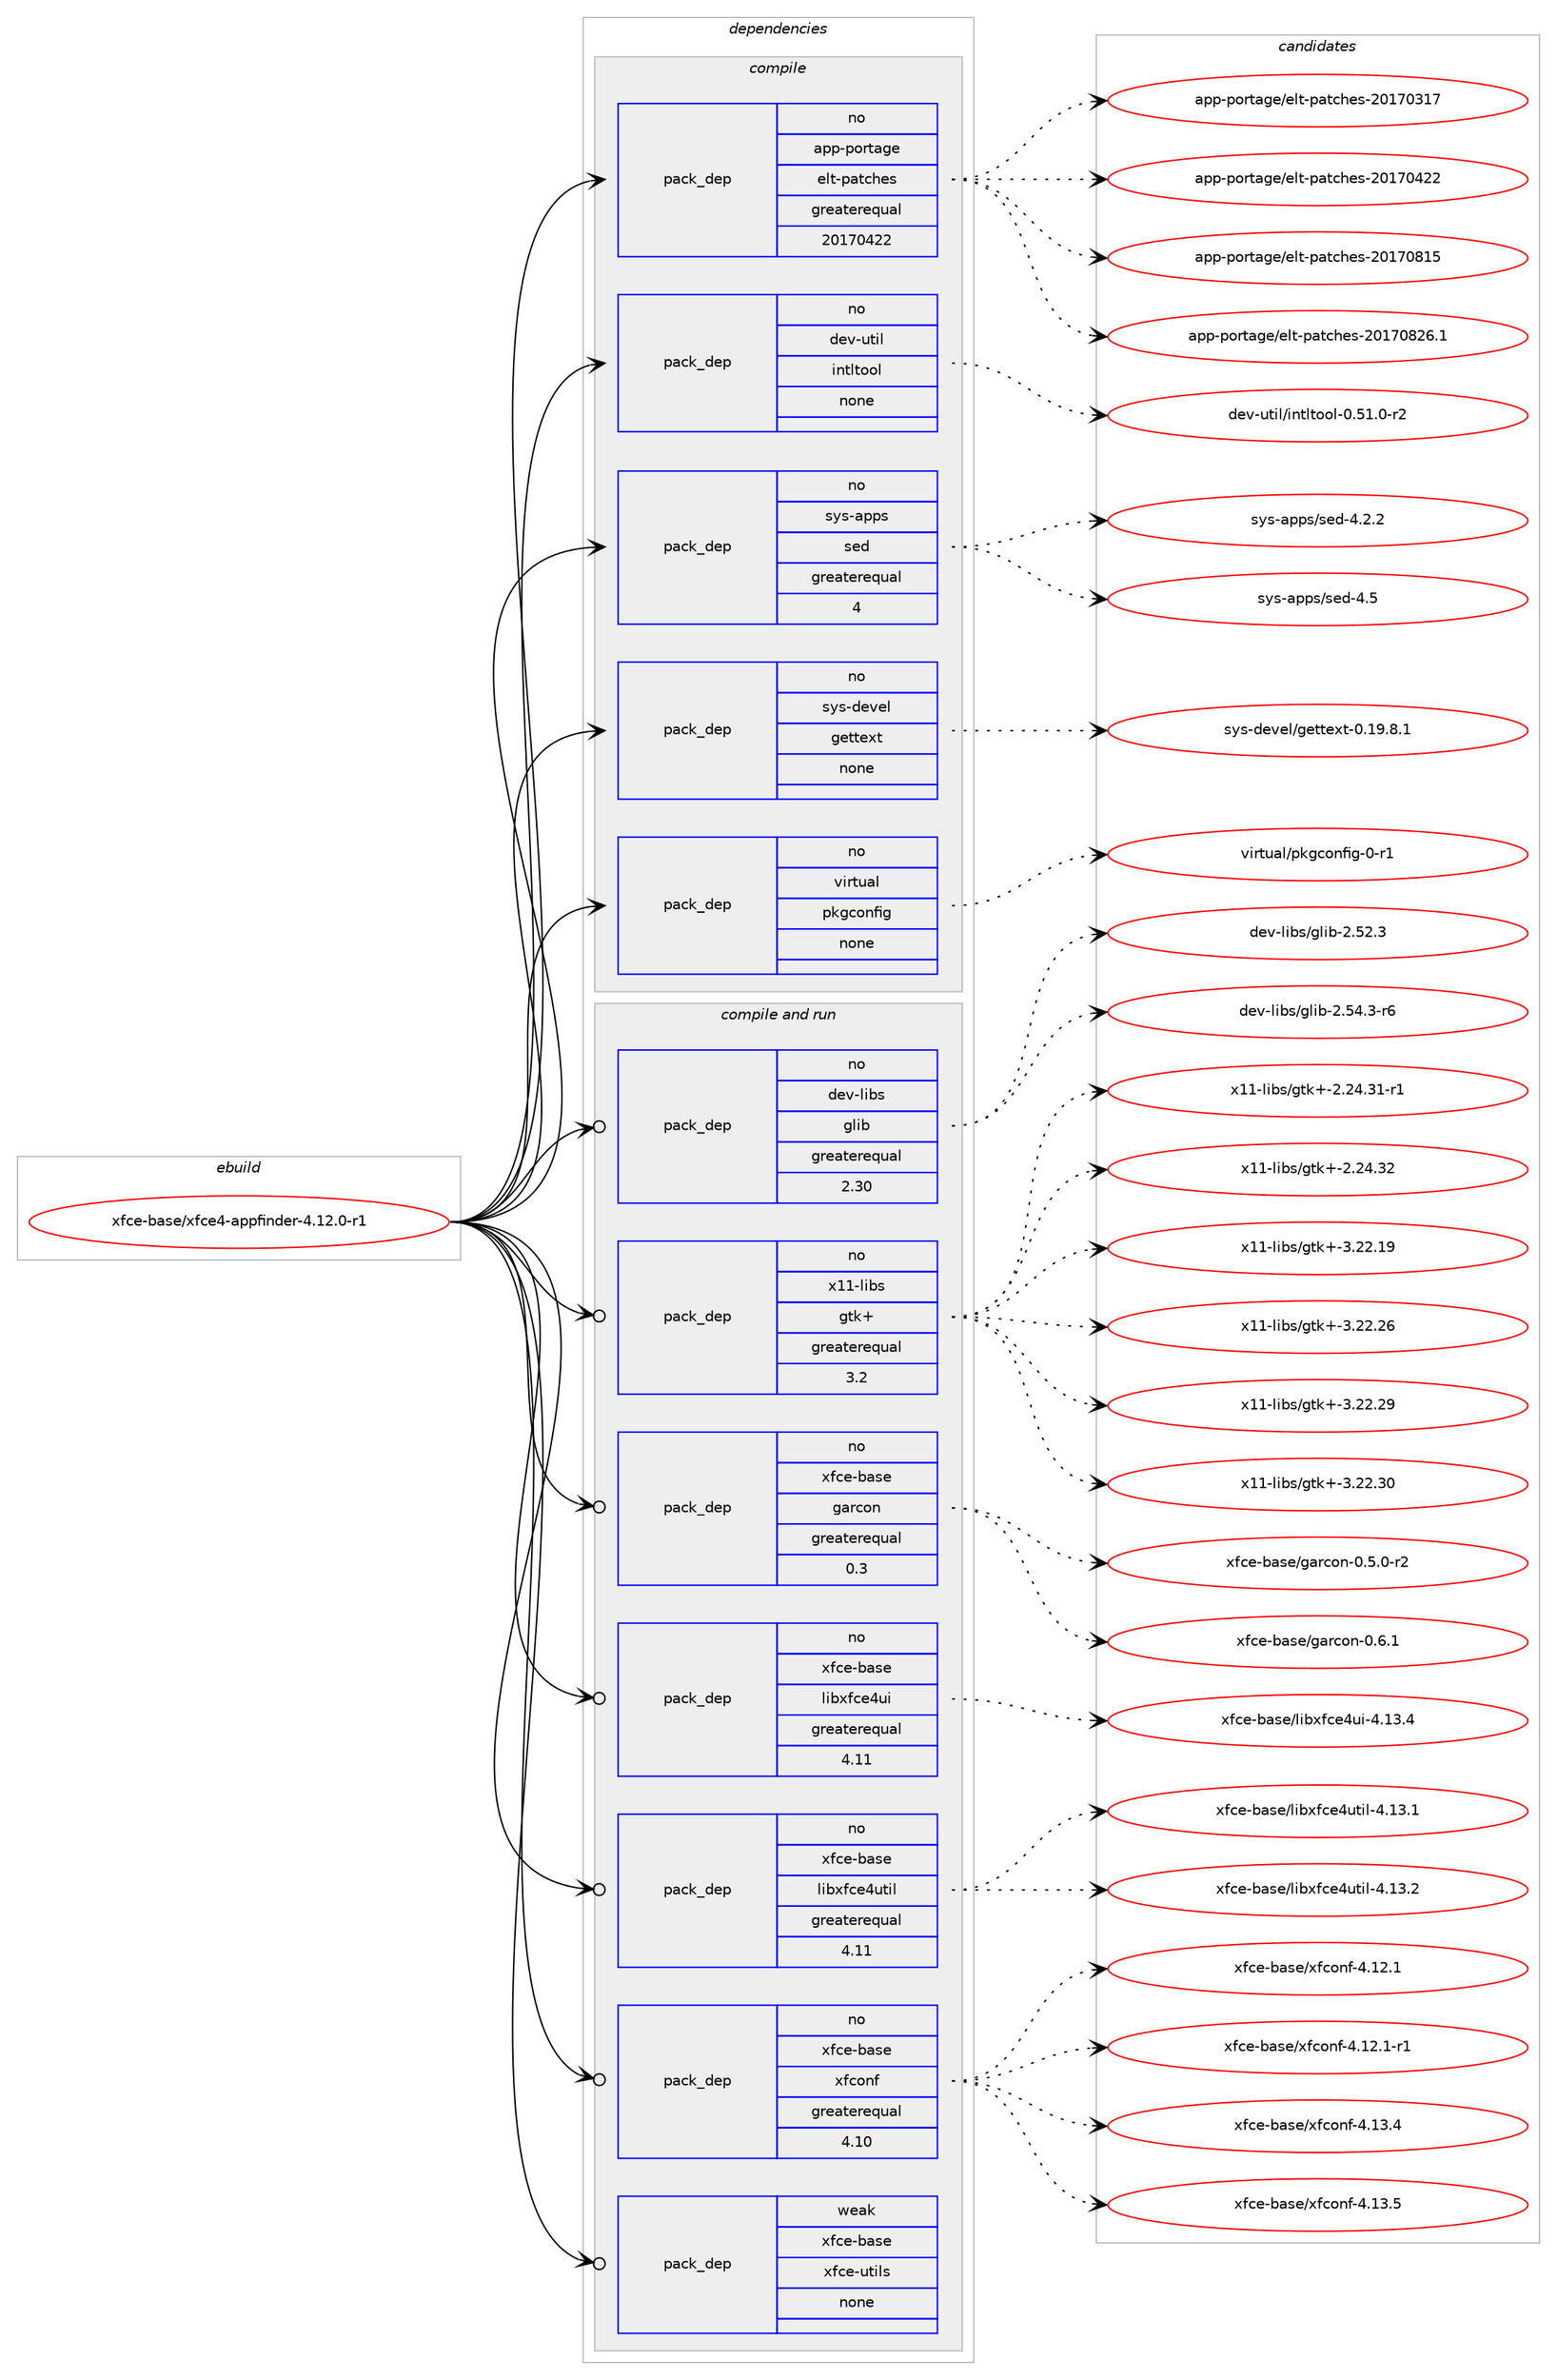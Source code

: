 digraph prolog {

# *************
# Graph options
# *************

newrank=true;
concentrate=true;
compound=true;
graph [rankdir=LR,fontname=Helvetica,fontsize=10,ranksep=1.5];#, ranksep=2.5, nodesep=0.2];
edge  [arrowhead=vee];
node  [fontname=Helvetica,fontsize=10];

# **********
# The ebuild
# **********

subgraph cluster_leftcol {
color=gray;
rank=same;
label=<<i>ebuild</i>>;
id [label="xfce-base/xfce4-appfinder-4.12.0-r1", color=red, width=4, href="../xfce-base/xfce4-appfinder-4.12.0-r1.svg"];
}

# ****************
# The dependencies
# ****************

subgraph cluster_midcol {
color=gray;
label=<<i>dependencies</i>>;
subgraph cluster_compile {
fillcolor="#eeeeee";
style=filled;
label=<<i>compile</i>>;
subgraph pack6719 {
dependency8622 [label=<<TABLE BORDER="0" CELLBORDER="1" CELLSPACING="0" CELLPADDING="4" WIDTH="220"><TR><TD ROWSPAN="6" CELLPADDING="30">pack_dep</TD></TR><TR><TD WIDTH="110">no</TD></TR><TR><TD>app-portage</TD></TR><TR><TD>elt-patches</TD></TR><TR><TD>greaterequal</TD></TR><TR><TD>20170422</TD></TR></TABLE>>, shape=none, color=blue];
}
id:e -> dependency8622:w [weight=20,style="solid",arrowhead="vee"];
subgraph pack6720 {
dependency8623 [label=<<TABLE BORDER="0" CELLBORDER="1" CELLSPACING="0" CELLPADDING="4" WIDTH="220"><TR><TD ROWSPAN="6" CELLPADDING="30">pack_dep</TD></TR><TR><TD WIDTH="110">no</TD></TR><TR><TD>dev-util</TD></TR><TR><TD>intltool</TD></TR><TR><TD>none</TD></TR><TR><TD></TD></TR></TABLE>>, shape=none, color=blue];
}
id:e -> dependency8623:w [weight=20,style="solid",arrowhead="vee"];
subgraph pack6721 {
dependency8624 [label=<<TABLE BORDER="0" CELLBORDER="1" CELLSPACING="0" CELLPADDING="4" WIDTH="220"><TR><TD ROWSPAN="6" CELLPADDING="30">pack_dep</TD></TR><TR><TD WIDTH="110">no</TD></TR><TR><TD>sys-apps</TD></TR><TR><TD>sed</TD></TR><TR><TD>greaterequal</TD></TR><TR><TD>4</TD></TR></TABLE>>, shape=none, color=blue];
}
id:e -> dependency8624:w [weight=20,style="solid",arrowhead="vee"];
subgraph pack6722 {
dependency8625 [label=<<TABLE BORDER="0" CELLBORDER="1" CELLSPACING="0" CELLPADDING="4" WIDTH="220"><TR><TD ROWSPAN="6" CELLPADDING="30">pack_dep</TD></TR><TR><TD WIDTH="110">no</TD></TR><TR><TD>sys-devel</TD></TR><TR><TD>gettext</TD></TR><TR><TD>none</TD></TR><TR><TD></TD></TR></TABLE>>, shape=none, color=blue];
}
id:e -> dependency8625:w [weight=20,style="solid",arrowhead="vee"];
subgraph pack6723 {
dependency8626 [label=<<TABLE BORDER="0" CELLBORDER="1" CELLSPACING="0" CELLPADDING="4" WIDTH="220"><TR><TD ROWSPAN="6" CELLPADDING="30">pack_dep</TD></TR><TR><TD WIDTH="110">no</TD></TR><TR><TD>virtual</TD></TR><TR><TD>pkgconfig</TD></TR><TR><TD>none</TD></TR><TR><TD></TD></TR></TABLE>>, shape=none, color=blue];
}
id:e -> dependency8626:w [weight=20,style="solid",arrowhead="vee"];
}
subgraph cluster_compileandrun {
fillcolor="#eeeeee";
style=filled;
label=<<i>compile and run</i>>;
subgraph pack6724 {
dependency8627 [label=<<TABLE BORDER="0" CELLBORDER="1" CELLSPACING="0" CELLPADDING="4" WIDTH="220"><TR><TD ROWSPAN="6" CELLPADDING="30">pack_dep</TD></TR><TR><TD WIDTH="110">no</TD></TR><TR><TD>dev-libs</TD></TR><TR><TD>glib</TD></TR><TR><TD>greaterequal</TD></TR><TR><TD>2.30</TD></TR></TABLE>>, shape=none, color=blue];
}
id:e -> dependency8627:w [weight=20,style="solid",arrowhead="odotvee"];
subgraph pack6725 {
dependency8628 [label=<<TABLE BORDER="0" CELLBORDER="1" CELLSPACING="0" CELLPADDING="4" WIDTH="220"><TR><TD ROWSPAN="6" CELLPADDING="30">pack_dep</TD></TR><TR><TD WIDTH="110">no</TD></TR><TR><TD>x11-libs</TD></TR><TR><TD>gtk+</TD></TR><TR><TD>greaterequal</TD></TR><TR><TD>3.2</TD></TR></TABLE>>, shape=none, color=blue];
}
id:e -> dependency8628:w [weight=20,style="solid",arrowhead="odotvee"];
subgraph pack6726 {
dependency8629 [label=<<TABLE BORDER="0" CELLBORDER="1" CELLSPACING="0" CELLPADDING="4" WIDTH="220"><TR><TD ROWSPAN="6" CELLPADDING="30">pack_dep</TD></TR><TR><TD WIDTH="110">no</TD></TR><TR><TD>xfce-base</TD></TR><TR><TD>garcon</TD></TR><TR><TD>greaterequal</TD></TR><TR><TD>0.3</TD></TR></TABLE>>, shape=none, color=blue];
}
id:e -> dependency8629:w [weight=20,style="solid",arrowhead="odotvee"];
subgraph pack6727 {
dependency8630 [label=<<TABLE BORDER="0" CELLBORDER="1" CELLSPACING="0" CELLPADDING="4" WIDTH="220"><TR><TD ROWSPAN="6" CELLPADDING="30">pack_dep</TD></TR><TR><TD WIDTH="110">no</TD></TR><TR><TD>xfce-base</TD></TR><TR><TD>libxfce4ui</TD></TR><TR><TD>greaterequal</TD></TR><TR><TD>4.11</TD></TR></TABLE>>, shape=none, color=blue];
}
id:e -> dependency8630:w [weight=20,style="solid",arrowhead="odotvee"];
subgraph pack6728 {
dependency8631 [label=<<TABLE BORDER="0" CELLBORDER="1" CELLSPACING="0" CELLPADDING="4" WIDTH="220"><TR><TD ROWSPAN="6" CELLPADDING="30">pack_dep</TD></TR><TR><TD WIDTH="110">no</TD></TR><TR><TD>xfce-base</TD></TR><TR><TD>libxfce4util</TD></TR><TR><TD>greaterequal</TD></TR><TR><TD>4.11</TD></TR></TABLE>>, shape=none, color=blue];
}
id:e -> dependency8631:w [weight=20,style="solid",arrowhead="odotvee"];
subgraph pack6729 {
dependency8632 [label=<<TABLE BORDER="0" CELLBORDER="1" CELLSPACING="0" CELLPADDING="4" WIDTH="220"><TR><TD ROWSPAN="6" CELLPADDING="30">pack_dep</TD></TR><TR><TD WIDTH="110">no</TD></TR><TR><TD>xfce-base</TD></TR><TR><TD>xfconf</TD></TR><TR><TD>greaterequal</TD></TR><TR><TD>4.10</TD></TR></TABLE>>, shape=none, color=blue];
}
id:e -> dependency8632:w [weight=20,style="solid",arrowhead="odotvee"];
subgraph pack6730 {
dependency8633 [label=<<TABLE BORDER="0" CELLBORDER="1" CELLSPACING="0" CELLPADDING="4" WIDTH="220"><TR><TD ROWSPAN="6" CELLPADDING="30">pack_dep</TD></TR><TR><TD WIDTH="110">weak</TD></TR><TR><TD>xfce-base</TD></TR><TR><TD>xfce-utils</TD></TR><TR><TD>none</TD></TR><TR><TD></TD></TR></TABLE>>, shape=none, color=blue];
}
id:e -> dependency8633:w [weight=20,style="solid",arrowhead="odotvee"];
}
subgraph cluster_run {
fillcolor="#eeeeee";
style=filled;
label=<<i>run</i>>;
}
}

# **************
# The candidates
# **************

subgraph cluster_choices {
rank=same;
color=gray;
label=<<i>candidates</i>>;

subgraph choice6719 {
color=black;
nodesep=1;
choice97112112451121111141169710310147101108116451129711699104101115455048495548514955 [label="app-portage/elt-patches-20170317", color=red, width=4,href="../app-portage/elt-patches-20170317.svg"];
choice97112112451121111141169710310147101108116451129711699104101115455048495548525050 [label="app-portage/elt-patches-20170422", color=red, width=4,href="../app-portage/elt-patches-20170422.svg"];
choice97112112451121111141169710310147101108116451129711699104101115455048495548564953 [label="app-portage/elt-patches-20170815", color=red, width=4,href="../app-portage/elt-patches-20170815.svg"];
choice971121124511211111411697103101471011081164511297116991041011154550484955485650544649 [label="app-portage/elt-patches-20170826.1", color=red, width=4,href="../app-portage/elt-patches-20170826.1.svg"];
dependency8622:e -> choice97112112451121111141169710310147101108116451129711699104101115455048495548514955:w [style=dotted,weight="100"];
dependency8622:e -> choice97112112451121111141169710310147101108116451129711699104101115455048495548525050:w [style=dotted,weight="100"];
dependency8622:e -> choice97112112451121111141169710310147101108116451129711699104101115455048495548564953:w [style=dotted,weight="100"];
dependency8622:e -> choice971121124511211111411697103101471011081164511297116991041011154550484955485650544649:w [style=dotted,weight="100"];
}
subgraph choice6720 {
color=black;
nodesep=1;
choice1001011184511711610510847105110116108116111111108454846534946484511450 [label="dev-util/intltool-0.51.0-r2", color=red, width=4,href="../dev-util/intltool-0.51.0-r2.svg"];
dependency8623:e -> choice1001011184511711610510847105110116108116111111108454846534946484511450:w [style=dotted,weight="100"];
}
subgraph choice6721 {
color=black;
nodesep=1;
choice115121115459711211211547115101100455246504650 [label="sys-apps/sed-4.2.2", color=red, width=4,href="../sys-apps/sed-4.2.2.svg"];
choice11512111545971121121154711510110045524653 [label="sys-apps/sed-4.5", color=red, width=4,href="../sys-apps/sed-4.5.svg"];
dependency8624:e -> choice115121115459711211211547115101100455246504650:w [style=dotted,weight="100"];
dependency8624:e -> choice11512111545971121121154711510110045524653:w [style=dotted,weight="100"];
}
subgraph choice6722 {
color=black;
nodesep=1;
choice1151211154510010111810110847103101116116101120116454846495746564649 [label="sys-devel/gettext-0.19.8.1", color=red, width=4,href="../sys-devel/gettext-0.19.8.1.svg"];
dependency8625:e -> choice1151211154510010111810110847103101116116101120116454846495746564649:w [style=dotted,weight="100"];
}
subgraph choice6723 {
color=black;
nodesep=1;
choice11810511411611797108471121071039911111010210510345484511449 [label="virtual/pkgconfig-0-r1", color=red, width=4,href="../virtual/pkgconfig-0-r1.svg"];
dependency8626:e -> choice11810511411611797108471121071039911111010210510345484511449:w [style=dotted,weight="100"];
}
subgraph choice6724 {
color=black;
nodesep=1;
choice1001011184510810598115471031081059845504653504651 [label="dev-libs/glib-2.52.3", color=red, width=4,href="../dev-libs/glib-2.52.3.svg"];
choice10010111845108105981154710310810598455046535246514511454 [label="dev-libs/glib-2.54.3-r6", color=red, width=4,href="../dev-libs/glib-2.54.3-r6.svg"];
dependency8627:e -> choice1001011184510810598115471031081059845504653504651:w [style=dotted,weight="100"];
dependency8627:e -> choice10010111845108105981154710310810598455046535246514511454:w [style=dotted,weight="100"];
}
subgraph choice6725 {
color=black;
nodesep=1;
choice12049494510810598115471031161074345504650524651494511449 [label="x11-libs/gtk+-2.24.31-r1", color=red, width=4,href="../x11-libs/gtk+-2.24.31-r1.svg"];
choice1204949451081059811547103116107434550465052465150 [label="x11-libs/gtk+-2.24.32", color=red, width=4,href="../x11-libs/gtk+-2.24.32.svg"];
choice1204949451081059811547103116107434551465050464957 [label="x11-libs/gtk+-3.22.19", color=red, width=4,href="../x11-libs/gtk+-3.22.19.svg"];
choice1204949451081059811547103116107434551465050465054 [label="x11-libs/gtk+-3.22.26", color=red, width=4,href="../x11-libs/gtk+-3.22.26.svg"];
choice1204949451081059811547103116107434551465050465057 [label="x11-libs/gtk+-3.22.29", color=red, width=4,href="../x11-libs/gtk+-3.22.29.svg"];
choice1204949451081059811547103116107434551465050465148 [label="x11-libs/gtk+-3.22.30", color=red, width=4,href="../x11-libs/gtk+-3.22.30.svg"];
dependency8628:e -> choice12049494510810598115471031161074345504650524651494511449:w [style=dotted,weight="100"];
dependency8628:e -> choice1204949451081059811547103116107434550465052465150:w [style=dotted,weight="100"];
dependency8628:e -> choice1204949451081059811547103116107434551465050464957:w [style=dotted,weight="100"];
dependency8628:e -> choice1204949451081059811547103116107434551465050465054:w [style=dotted,weight="100"];
dependency8628:e -> choice1204949451081059811547103116107434551465050465057:w [style=dotted,weight="100"];
dependency8628:e -> choice1204949451081059811547103116107434551465050465148:w [style=dotted,weight="100"];
}
subgraph choice6726 {
color=black;
nodesep=1;
choice120102991014598971151014710397114991111104548465346484511450 [label="xfce-base/garcon-0.5.0-r2", color=red, width=4,href="../xfce-base/garcon-0.5.0-r2.svg"];
choice12010299101459897115101471039711499111110454846544649 [label="xfce-base/garcon-0.6.1", color=red, width=4,href="../xfce-base/garcon-0.6.1.svg"];
dependency8629:e -> choice120102991014598971151014710397114991111104548465346484511450:w [style=dotted,weight="100"];
dependency8629:e -> choice12010299101459897115101471039711499111110454846544649:w [style=dotted,weight="100"];
}
subgraph choice6727 {
color=black;
nodesep=1;
choice120102991014598971151014710810598120102991015211710545524649514652 [label="xfce-base/libxfce4ui-4.13.4", color=red, width=4,href="../xfce-base/libxfce4ui-4.13.4.svg"];
dependency8630:e -> choice120102991014598971151014710810598120102991015211710545524649514652:w [style=dotted,weight="100"];
}
subgraph choice6728 {
color=black;
nodesep=1;
choice120102991014598971151014710810598120102991015211711610510845524649514649 [label="xfce-base/libxfce4util-4.13.1", color=red, width=4,href="../xfce-base/libxfce4util-4.13.1.svg"];
choice120102991014598971151014710810598120102991015211711610510845524649514650 [label="xfce-base/libxfce4util-4.13.2", color=red, width=4,href="../xfce-base/libxfce4util-4.13.2.svg"];
dependency8631:e -> choice120102991014598971151014710810598120102991015211711610510845524649514649:w [style=dotted,weight="100"];
dependency8631:e -> choice120102991014598971151014710810598120102991015211711610510845524649514650:w [style=dotted,weight="100"];
}
subgraph choice6729 {
color=black;
nodesep=1;
choice12010299101459897115101471201029911111010245524649504649 [label="xfce-base/xfconf-4.12.1", color=red, width=4,href="../xfce-base/xfconf-4.12.1.svg"];
choice120102991014598971151014712010299111110102455246495046494511449 [label="xfce-base/xfconf-4.12.1-r1", color=red, width=4,href="../xfce-base/xfconf-4.12.1-r1.svg"];
choice12010299101459897115101471201029911111010245524649514652 [label="xfce-base/xfconf-4.13.4", color=red, width=4,href="../xfce-base/xfconf-4.13.4.svg"];
choice12010299101459897115101471201029911111010245524649514653 [label="xfce-base/xfconf-4.13.5", color=red, width=4,href="../xfce-base/xfconf-4.13.5.svg"];
dependency8632:e -> choice12010299101459897115101471201029911111010245524649504649:w [style=dotted,weight="100"];
dependency8632:e -> choice120102991014598971151014712010299111110102455246495046494511449:w [style=dotted,weight="100"];
dependency8632:e -> choice12010299101459897115101471201029911111010245524649514652:w [style=dotted,weight="100"];
dependency8632:e -> choice12010299101459897115101471201029911111010245524649514653:w [style=dotted,weight="100"];
}
subgraph choice6730 {
color=black;
nodesep=1;
}
}

}
